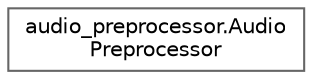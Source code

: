 digraph "Graphical Class Hierarchy"
{
 // LATEX_PDF_SIZE
  bgcolor="transparent";
  edge [fontname=Helvetica,fontsize=10,labelfontname=Helvetica,labelfontsize=10];
  node [fontname=Helvetica,fontsize=10,shape=box,height=0.2,width=0.4];
  rankdir="LR";
  Node0 [id="Node000000",label="audio_preprocessor.Audio\lPreprocessor",height=0.2,width=0.4,color="grey40", fillcolor="white", style="filled",URL="$classaudio__preprocessor_1_1_audio_preprocessor.html",tooltip=" "];
}
